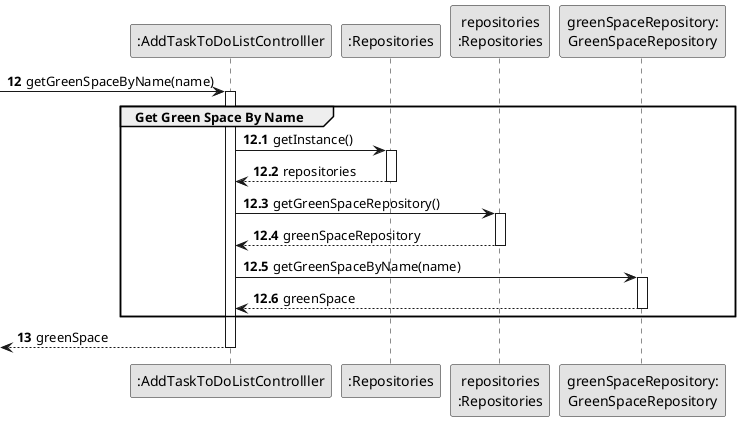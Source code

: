 @startuml
skinparam monochrome true
skinparam packageStyle rectangle
skinparam shadowing false

autonumber

'hide footbox

participant ":AddTaskToDoListControlller" as CTRL
participant ":Repositories" as REP
participant "repositories\n:Repositories" as REPS
participant "greenSpaceRepository:\nGreenSpaceRepository" as greenSpaceREP

autonumber 12

 -> CTRL : getGreenSpaceByName(name)
autonumber 12.1
activate CTRL
    group Get Green Space By Name

            CTRL -> REP : getInstance()
            activate REP

            REP --> CTRL: repositories
            deactivate REP

            CTRL -> REPS : getGreenSpaceRepository()
            activate REPS

            REPS --> CTRL: greenSpaceRepository
            deactivate REPS

            CTRL -> greenSpaceREP: getGreenSpaceByName(name)
            activate greenSpaceREP

            greenSpaceREP --> CTRL : greenSpace
            deactivate greenSpaceREP

    end
    autonumber 13
    <-- CTRL  : greenSpace
deactivate CTRL

@enduml